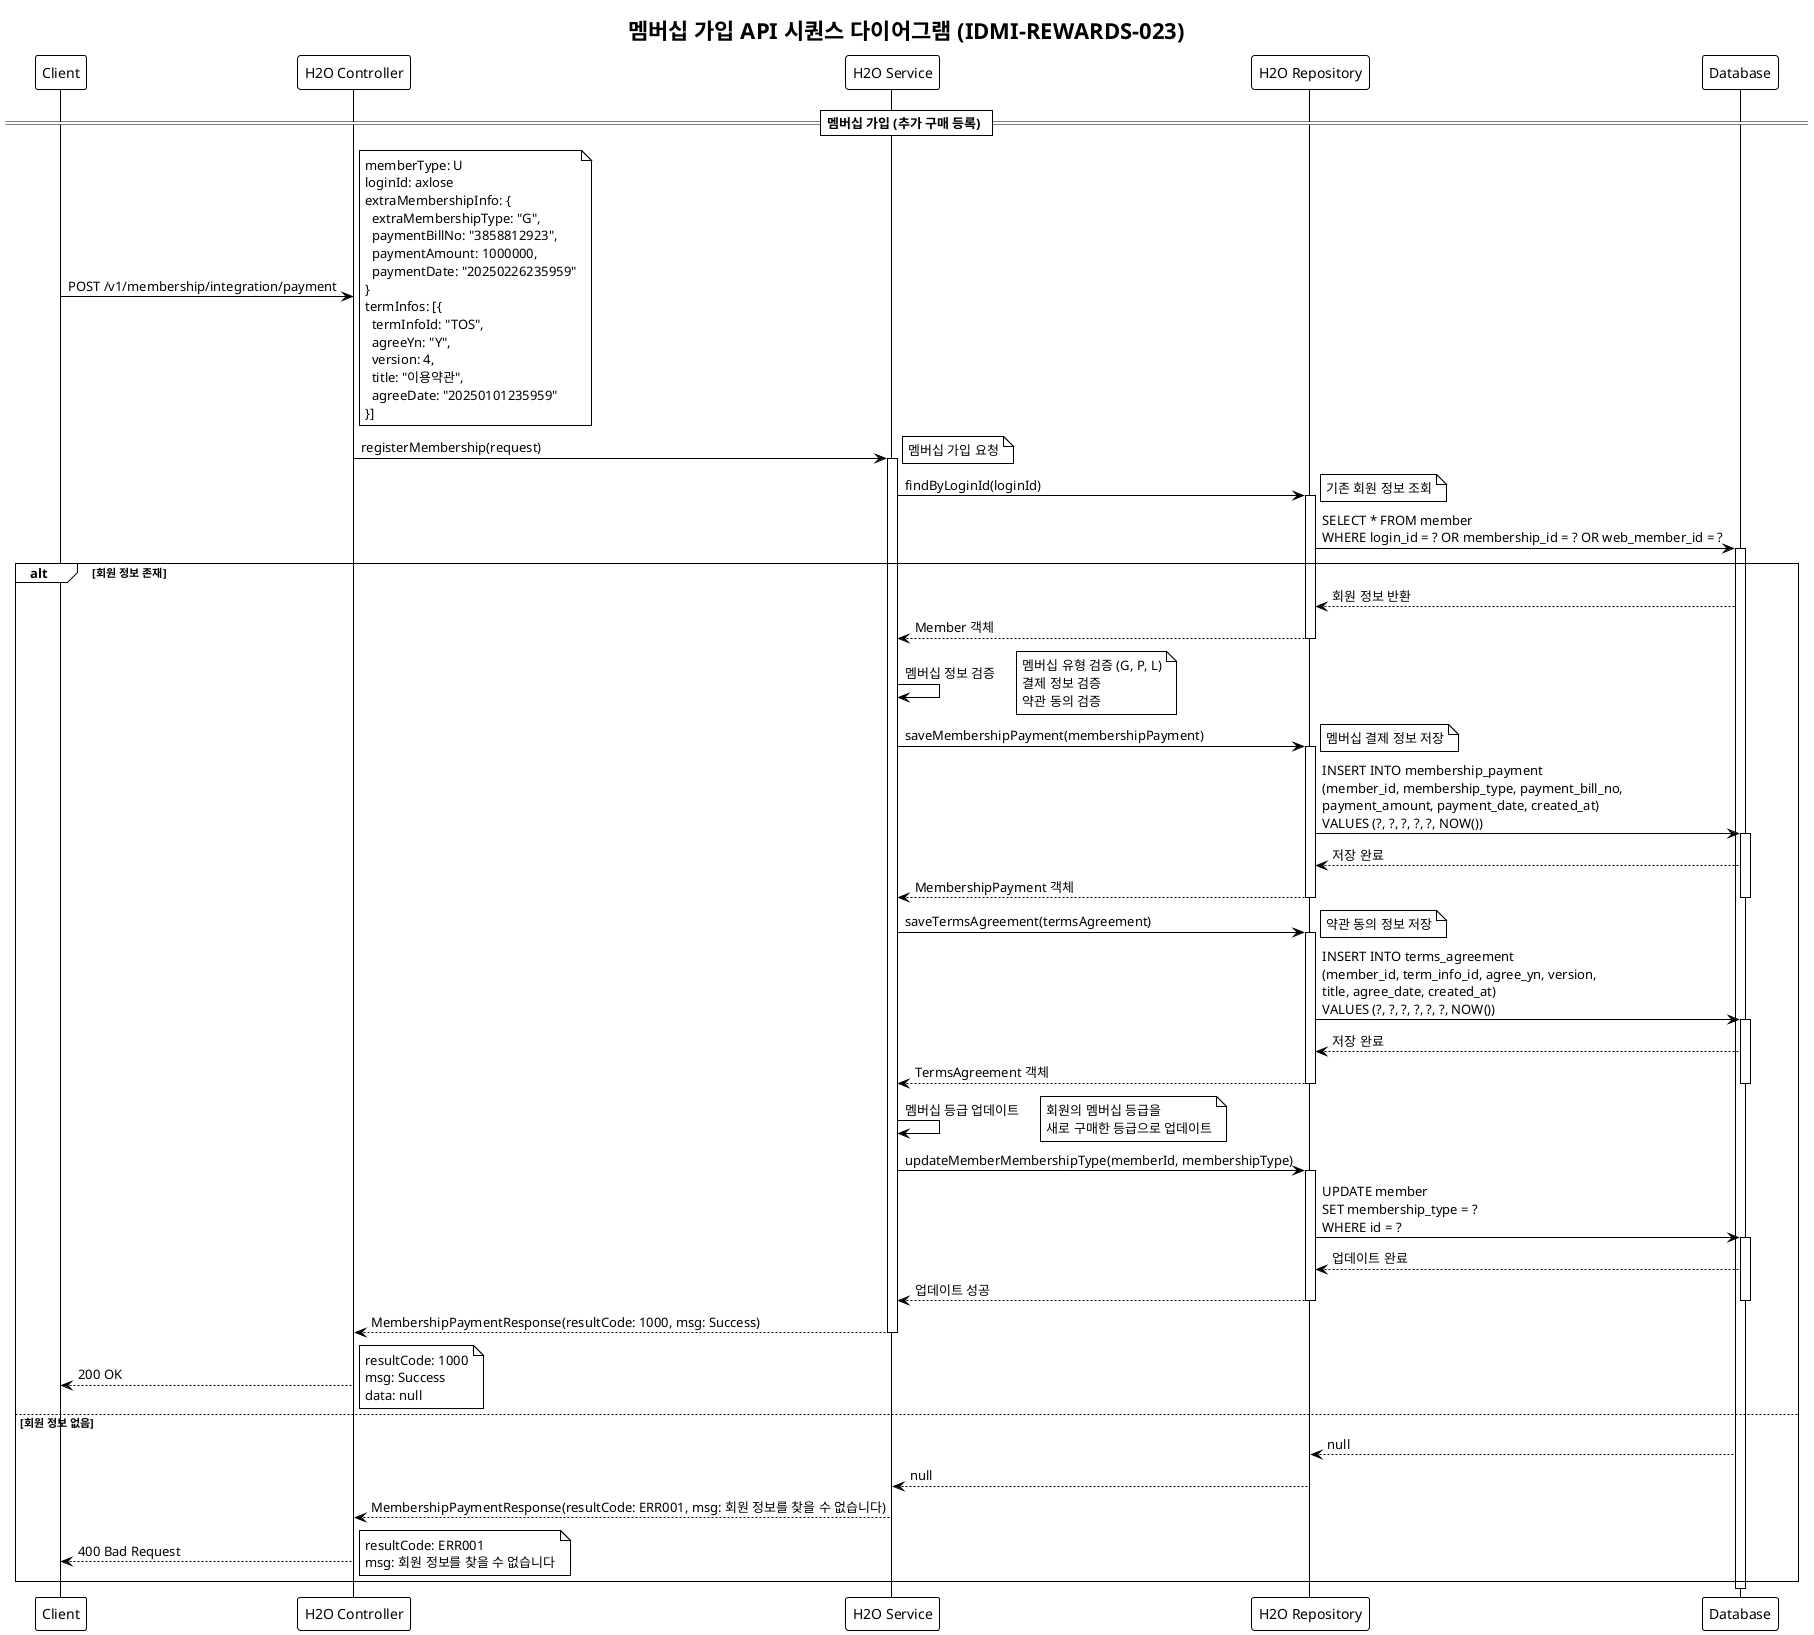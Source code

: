 @startuml 023-membership-payment-sequence
!theme plain
title 멤버십 가입 API 시퀀스 다이어그램 (IDMI-REWARDS-023)

participant "Client" as Client
participant "H2O Controller" as Controller
participant "H2O Service" as Service
participant "H2O Repository" as Repository
participant "Database" as DB

== 멤버십 가입 (추가 구매 등록) ==

Client -> Controller: POST /v1/membership/integration/payment
note right: memberType: U\nloginId: axlose\nextraMembershipInfo: {\n  extraMembershipType: "G",\n  paymentBillNo: "3858812923",\n  paymentAmount: 1000000,\n  paymentDate: "20250226235959"\n}\ntermInfos: [{\n  termInfoId: "TOS",\n  agreeYn: "Y",\n  version: 4,\n  title: "이용약관",\n  agreeDate: "20250101235959"\n}]

Controller -> Service: registerMembership(request)
activate Service
note right: 멤버십 가입 요청

Service -> Repository: findByLoginId(loginId)
activate Repository
note right: 기존 회원 정보 조회

Repository -> DB: SELECT * FROM member\nWHERE login_id = ? OR membership_id = ? OR web_member_id = ?
activate DB

alt 회원 정보 존재
    DB --> Repository: 회원 정보 반환
    Repository --> Service: Member 객체
    deactivate Repository
    
    Service -> Service: 멤버십 정보 검증
    note right: 멤버십 유형 검증 (G, P, L)\n결제 정보 검증\n약관 동의 검증
    
    Service -> Repository: saveMembershipPayment(membershipPayment)
    activate Repository
    note right: 멤버십 결제 정보 저장
    
    Repository -> DB: INSERT INTO membership_payment\n(member_id, membership_type, payment_bill_no,\npayment_amount, payment_date, created_at)\nVALUES (?, ?, ?, ?, ?, NOW())
    activate DB
    DB --> Repository: 저장 완료
    Repository --> Service: MembershipPayment 객체
    deactivate Repository
    deactivate DB
    
    Service -> Repository: saveTermsAgreement(termsAgreement)
    activate Repository
    note right: 약관 동의 정보 저장
    
    Repository -> DB: INSERT INTO terms_agreement\n(member_id, term_info_id, agree_yn, version,\ntitle, agree_date, created_at)\nVALUES (?, ?, ?, ?, ?, ?, NOW())
    activate DB
    DB --> Repository: 저장 완료
    Repository --> Service: TermsAgreement 객체
    deactivate Repository
    deactivate DB
    
    Service -> Service: 멤버십 등급 업데이트
    note right: 회원의 멤버십 등급을\n새로 구매한 등급으로 업데이트
    
    Service -> Repository: updateMemberMembershipType(memberId, membershipType)
    activate Repository
    Repository -> DB: UPDATE member\nSET membership_type = ?\nWHERE id = ?
    activate DB
    DB --> Repository: 업데이트 완료
    Repository --> Service: 업데이트 성공
    deactivate Repository
    deactivate DB
    
    Service --> Controller: MembershipPaymentResponse(resultCode: 1000, msg: Success)
    deactivate Service
    
    Controller --> Client: 200 OK
    note right: resultCode: 1000\nmsg: Success\ndata: null
    
else 회원 정보 없음
    DB --> Repository: null
    Repository --> Service: null
    deactivate Repository
    
    Service --> Controller: MembershipPaymentResponse(resultCode: ERR001, msg: 회원 정보를 찾을 수 없습니다)
    deactivate Service
    
    Controller --> Client: 400 Bad Request
    note right: resultCode: ERR001\nmsg: 회원 정보를 찾을 수 없습니다
end

deactivate DB

@enduml 